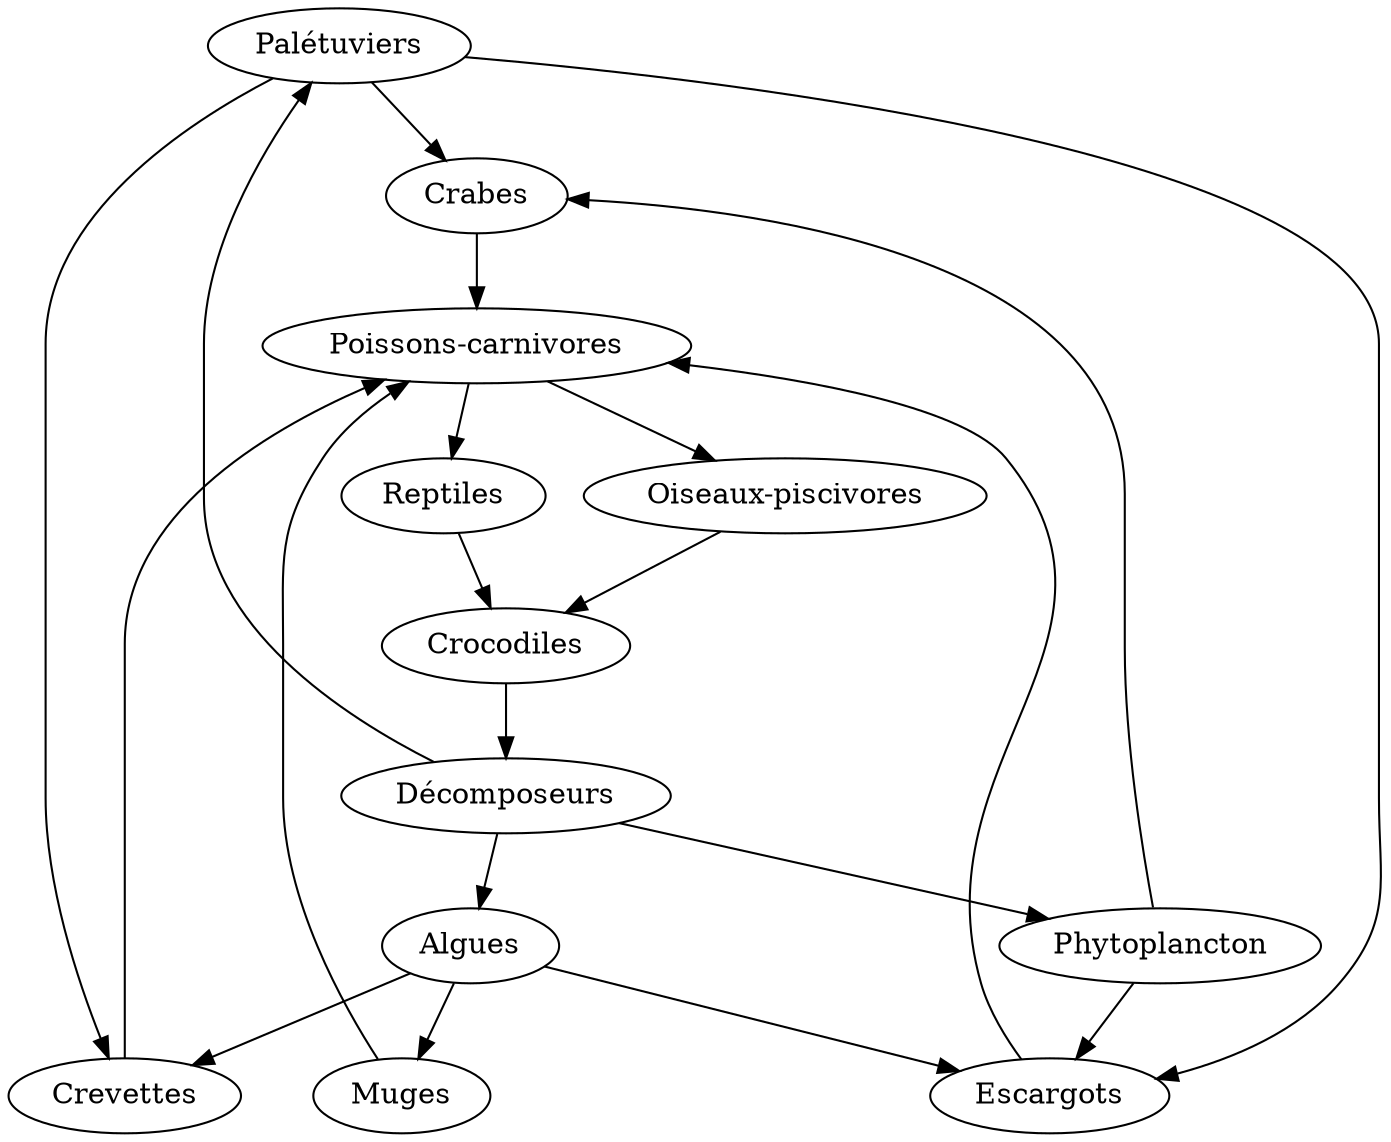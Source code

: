 digraph reseau_trophique {
    "Palétuviers" -> "Crabes";
    "Palétuviers" -> "Crevettes";
    "Palétuviers" -> "Escargots";
    "Algues" -> "Crevettes";
    "Algues" -> "Muges";
    "Algues" -> "Escargots";
    "Phytoplancton" -> "Crabes";
    "Phytoplancton" -> "Escargots";
    "Crabes" -> "Poissons-carnivores";
    "Crevettes" -> "Poissons-carnivores";
    "Escargots" -> "Poissons-carnivores";
    "Muges" -> "Poissons-carnivores";
    "Poissons-carnivores" -> "Reptiles";
    "Poissons-carnivores" -> "Oiseaux-piscivores";
    "Reptiles" -> "Crocodiles";
    "Oiseaux-piscivores" -> "Crocodiles";
    "Crocodiles" -> "Décomposeurs";
    "Décomposeurs" -> "Palétuviers";
    "Décomposeurs" -> "Algues";
    "Décomposeurs" -> "Phytoplancton";
}
